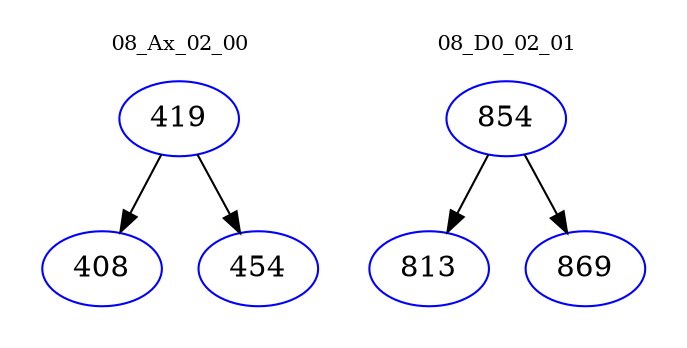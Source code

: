 digraph{
subgraph cluster_0 {
color = white
label = "08_Ax_02_00";
fontsize=10;
T0_419 [label="419", color="blue"]
T0_419 -> T0_408 [color="black"]
T0_408 [label="408", color="blue"]
T0_419 -> T0_454 [color="black"]
T0_454 [label="454", color="blue"]
}
subgraph cluster_1 {
color = white
label = "08_D0_02_01";
fontsize=10;
T1_854 [label="854", color="blue"]
T1_854 -> T1_813 [color="black"]
T1_813 [label="813", color="blue"]
T1_854 -> T1_869 [color="black"]
T1_869 [label="869", color="blue"]
}
}
